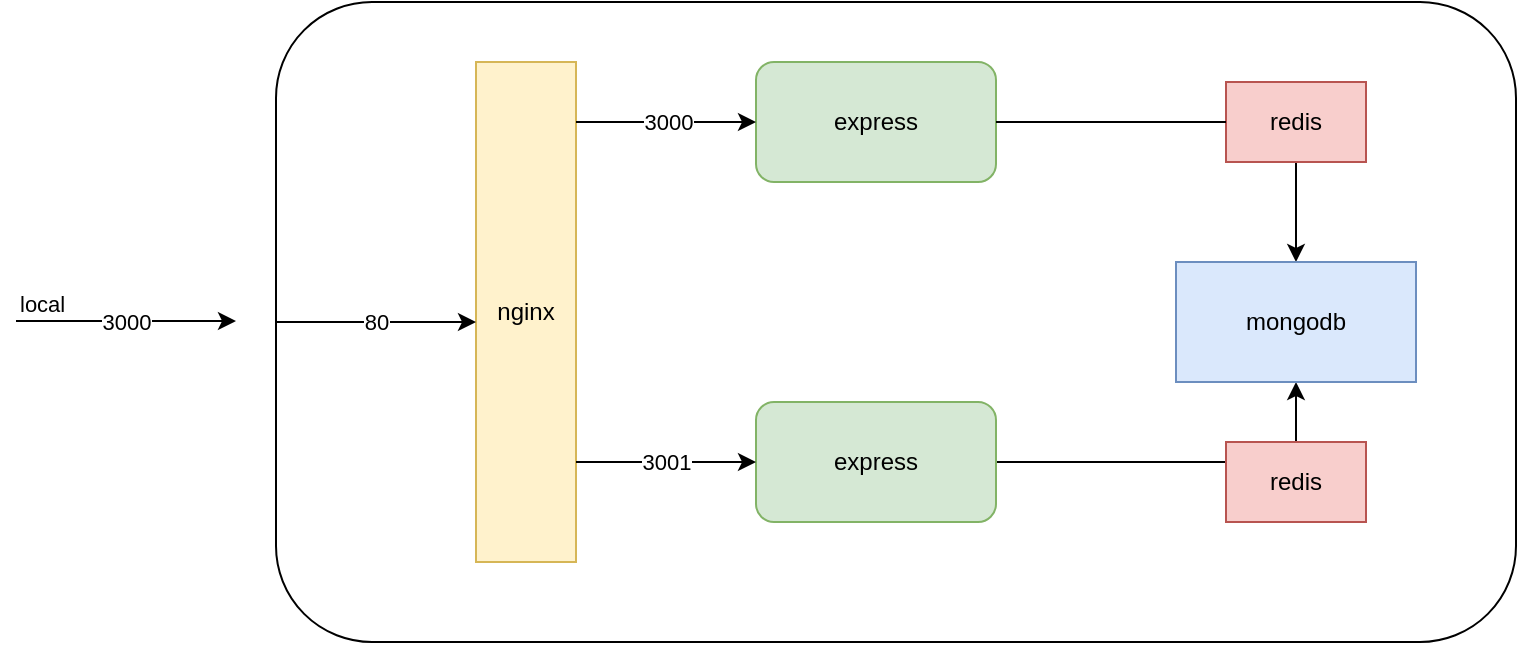 <mxfile version="20.4.0" type="github">
  <diagram id="pyT570y1xebur0LrvDo1" name="第 1 页">
    <mxGraphModel dx="1426" dy="826" grid="1" gridSize="10" guides="1" tooltips="1" connect="1" arrows="1" fold="1" page="1" pageScale="1" pageWidth="827" pageHeight="1169" math="0" shadow="0">
      <root>
        <mxCell id="0" />
        <mxCell id="1" parent="0" />
        <mxCell id="vCLKR6QRai0c9_ksi0NQ-1" value="" style="rounded=1;whiteSpace=wrap;html=1;" vertex="1" parent="1">
          <mxGeometry x="160" y="210" width="620" height="320" as="geometry" />
        </mxCell>
        <mxCell id="vCLKR6QRai0c9_ksi0NQ-2" value="nginx" style="rounded=1;whiteSpace=wrap;html=1;fillColor=#fff2cc;strokeColor=#d6b656;arcSize=0;" vertex="1" parent="1">
          <mxGeometry x="260" y="240" width="50" height="250" as="geometry" />
        </mxCell>
        <mxCell id="vCLKR6QRai0c9_ksi0NQ-25" value="" style="edgeStyle=orthogonalEdgeStyle;rounded=0;orthogonalLoop=1;jettySize=auto;html=1;startArrow=none;" edge="1" parent="1" source="vCLKR6QRai0c9_ksi0NQ-28" target="vCLKR6QRai0c9_ksi0NQ-24">
          <mxGeometry relative="1" as="geometry" />
        </mxCell>
        <mxCell id="vCLKR6QRai0c9_ksi0NQ-3" value="express&lt;br&gt;" style="rounded=1;whiteSpace=wrap;html=1;fillColor=#d5e8d4;strokeColor=#82b366;" vertex="1" parent="1">
          <mxGeometry x="400" y="240" width="120" height="60" as="geometry" />
        </mxCell>
        <mxCell id="vCLKR6QRai0c9_ksi0NQ-26" value="" style="edgeStyle=orthogonalEdgeStyle;rounded=0;orthogonalLoop=1;jettySize=auto;html=1;" edge="1" parent="1" source="vCLKR6QRai0c9_ksi0NQ-4" target="vCLKR6QRai0c9_ksi0NQ-24">
          <mxGeometry relative="1" as="geometry" />
        </mxCell>
        <mxCell id="vCLKR6QRai0c9_ksi0NQ-4" value="express&lt;br&gt;" style="rounded=1;whiteSpace=wrap;html=1;fillColor=#d5e8d4;strokeColor=#82b366;" vertex="1" parent="1">
          <mxGeometry x="400" y="410" width="120" height="60" as="geometry" />
        </mxCell>
        <mxCell id="vCLKR6QRai0c9_ksi0NQ-18" value="" style="endArrow=classic;html=1;rounded=0;entryX=0;entryY=0.5;entryDx=0;entryDy=0;" edge="1" parent="1" target="vCLKR6QRai0c9_ksi0NQ-3">
          <mxGeometry relative="1" as="geometry">
            <mxPoint x="310" y="270" as="sourcePoint" />
            <mxPoint x="400" y="259.5" as="targetPoint" />
          </mxGeometry>
        </mxCell>
        <mxCell id="vCLKR6QRai0c9_ksi0NQ-19" value="3000" style="edgeLabel;resizable=0;html=1;align=center;verticalAlign=middle;" connectable="0" vertex="1" parent="vCLKR6QRai0c9_ksi0NQ-18">
          <mxGeometry relative="1" as="geometry">
            <mxPoint x="1" as="offset" />
          </mxGeometry>
        </mxCell>
        <mxCell id="vCLKR6QRai0c9_ksi0NQ-21" value="" style="endArrow=classic;html=1;rounded=0;entryX=0;entryY=0.5;entryDx=0;entryDy=0;" edge="1" parent="1" target="vCLKR6QRai0c9_ksi0NQ-4">
          <mxGeometry relative="1" as="geometry">
            <mxPoint x="310" y="440" as="sourcePoint" />
            <mxPoint x="479" y="419.5" as="targetPoint" />
          </mxGeometry>
        </mxCell>
        <mxCell id="vCLKR6QRai0c9_ksi0NQ-22" value="3001" style="edgeLabel;resizable=0;html=1;align=center;verticalAlign=middle;" connectable="0" vertex="1" parent="vCLKR6QRai0c9_ksi0NQ-21">
          <mxGeometry relative="1" as="geometry" />
        </mxCell>
        <mxCell id="vCLKR6QRai0c9_ksi0NQ-24" value="mongodb" style="rounded=0;whiteSpace=wrap;html=1;fillColor=#dae8fc;strokeColor=#6c8ebf;" vertex="1" parent="1">
          <mxGeometry x="610" y="340" width="120" height="60" as="geometry" />
        </mxCell>
        <mxCell id="vCLKR6QRai0c9_ksi0NQ-27" value="redis" style="rounded=0;whiteSpace=wrap;html=1;fillColor=#f8cecc;strokeColor=#b85450;" vertex="1" parent="1">
          <mxGeometry x="635" y="430" width="70" height="40" as="geometry" />
        </mxCell>
        <mxCell id="vCLKR6QRai0c9_ksi0NQ-33" value="" style="endArrow=classic;html=1;rounded=0;exitX=0;exitY=0.5;exitDx=0;exitDy=0;" edge="1" parent="1" source="vCLKR6QRai0c9_ksi0NQ-1">
          <mxGeometry relative="1" as="geometry">
            <mxPoint x="360" y="420" as="sourcePoint" />
            <mxPoint x="260" y="370" as="targetPoint" />
          </mxGeometry>
        </mxCell>
        <mxCell id="vCLKR6QRai0c9_ksi0NQ-34" value="80" style="edgeLabel;resizable=0;html=1;align=center;verticalAlign=middle;" connectable="0" vertex="1" parent="vCLKR6QRai0c9_ksi0NQ-33">
          <mxGeometry relative="1" as="geometry" />
        </mxCell>
        <mxCell id="vCLKR6QRai0c9_ksi0NQ-37" value="" style="endArrow=classic;html=1;rounded=0;" edge="1" parent="1">
          <mxGeometry relative="1" as="geometry">
            <mxPoint x="30" y="369.5" as="sourcePoint" />
            <mxPoint x="140" y="369.5" as="targetPoint" />
          </mxGeometry>
        </mxCell>
        <mxCell id="vCLKR6QRai0c9_ksi0NQ-38" value="3000" style="edgeLabel;resizable=0;html=1;align=center;verticalAlign=middle;" connectable="0" vertex="1" parent="vCLKR6QRai0c9_ksi0NQ-37">
          <mxGeometry relative="1" as="geometry" />
        </mxCell>
        <mxCell id="vCLKR6QRai0c9_ksi0NQ-39" value="local" style="edgeLabel;resizable=0;html=1;align=left;verticalAlign=bottom;" connectable="0" vertex="1" parent="vCLKR6QRai0c9_ksi0NQ-37">
          <mxGeometry x="-1" relative="1" as="geometry" />
        </mxCell>
        <mxCell id="vCLKR6QRai0c9_ksi0NQ-28" value="redis" style="rounded=0;whiteSpace=wrap;html=1;fillColor=#f8cecc;strokeColor=#b85450;" vertex="1" parent="1">
          <mxGeometry x="635" y="250" width="70" height="40" as="geometry" />
        </mxCell>
        <mxCell id="vCLKR6QRai0c9_ksi0NQ-40" value="" style="edgeStyle=orthogonalEdgeStyle;rounded=0;orthogonalLoop=1;jettySize=auto;html=1;endArrow=none;" edge="1" parent="1" source="vCLKR6QRai0c9_ksi0NQ-3" target="vCLKR6QRai0c9_ksi0NQ-28">
          <mxGeometry relative="1" as="geometry">
            <mxPoint x="520" y="280" as="sourcePoint" />
            <mxPoint x="670" y="325" as="targetPoint" />
          </mxGeometry>
        </mxCell>
      </root>
    </mxGraphModel>
  </diagram>
</mxfile>
